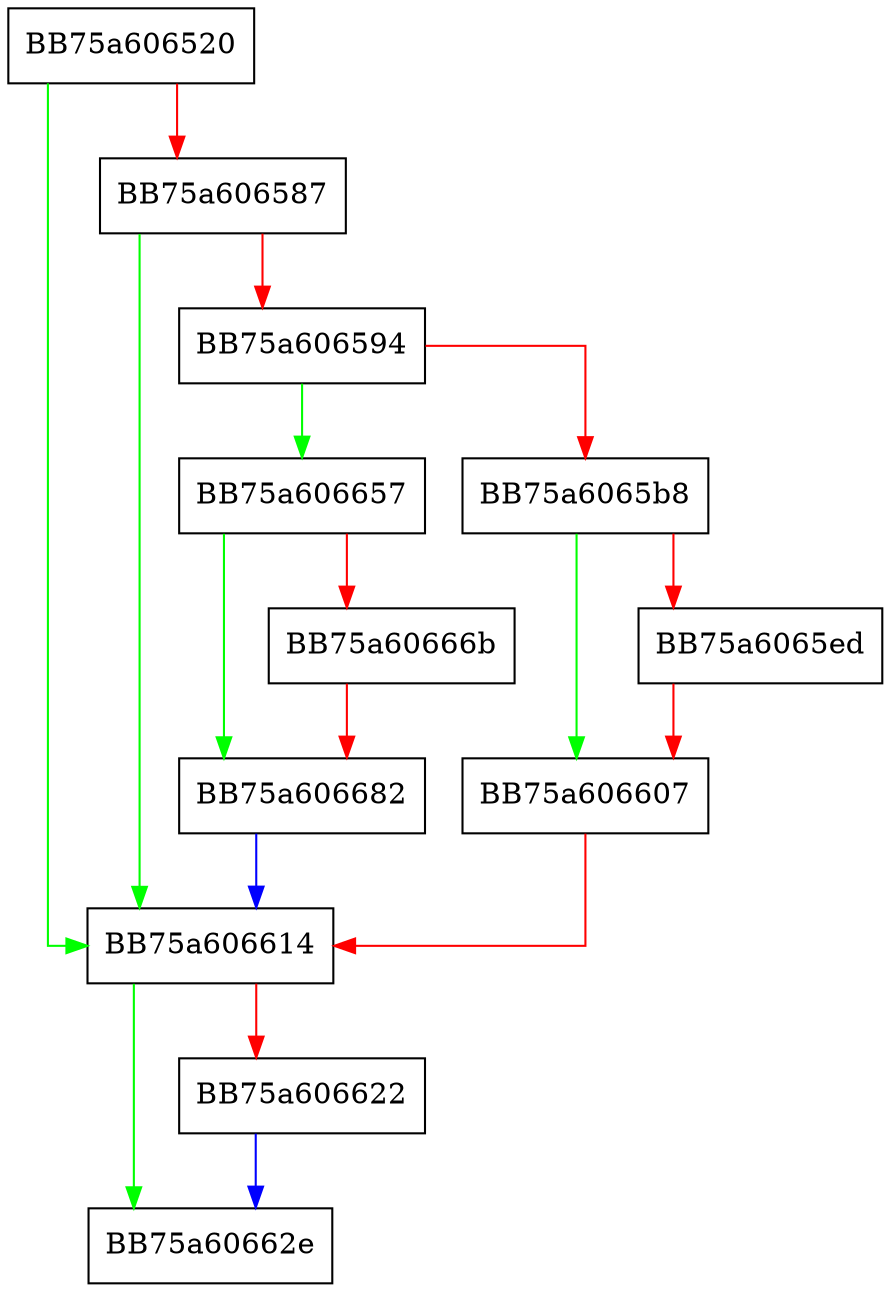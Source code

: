 digraph KERNEL32_DLL_CreateDirectoryW {
  node [shape="box"];
  graph [splines=ortho];
  BB75a606520 -> BB75a606614 [color="green"];
  BB75a606520 -> BB75a606587 [color="red"];
  BB75a606587 -> BB75a606614 [color="green"];
  BB75a606587 -> BB75a606594 [color="red"];
  BB75a606594 -> BB75a606657 [color="green"];
  BB75a606594 -> BB75a6065b8 [color="red"];
  BB75a6065b8 -> BB75a606607 [color="green"];
  BB75a6065b8 -> BB75a6065ed [color="red"];
  BB75a6065ed -> BB75a606607 [color="red"];
  BB75a606607 -> BB75a606614 [color="red"];
  BB75a606614 -> BB75a60662e [color="green"];
  BB75a606614 -> BB75a606622 [color="red"];
  BB75a606622 -> BB75a60662e [color="blue"];
  BB75a606657 -> BB75a606682 [color="green"];
  BB75a606657 -> BB75a60666b [color="red"];
  BB75a60666b -> BB75a606682 [color="red"];
  BB75a606682 -> BB75a606614 [color="blue"];
}